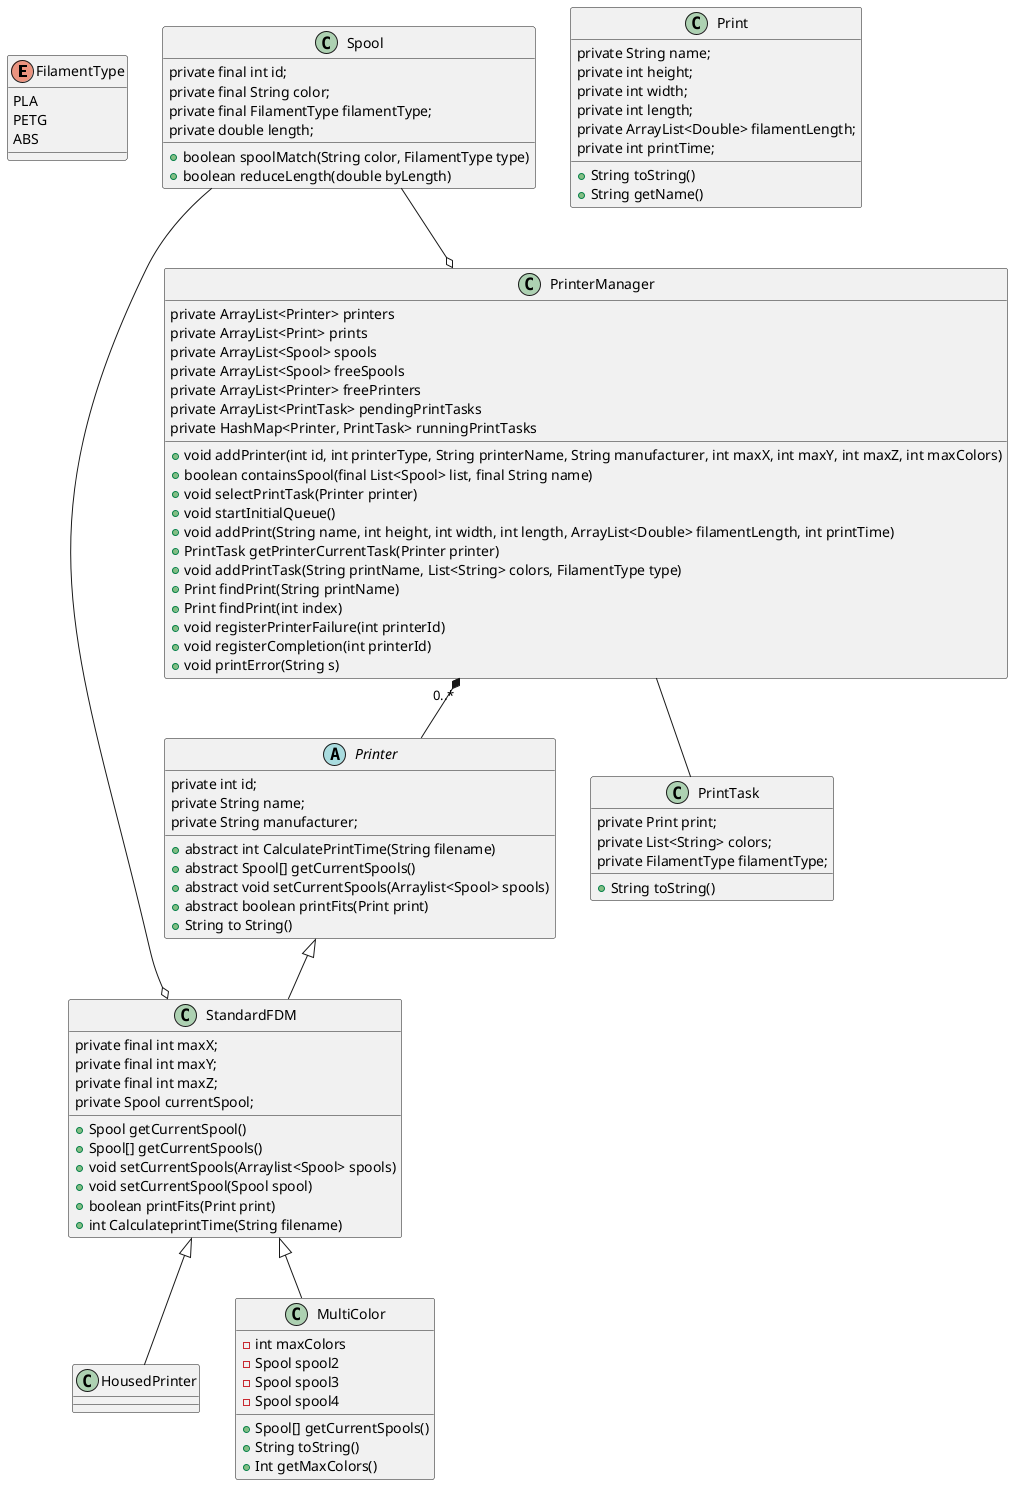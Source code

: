 @startuml

Enum FilamentType{
PLA
PETG
ABS
}

Class HousedPrinter{

}

Class MultiColor{
-int maxColors
- Spool spool2
- Spool spool3
- Spool spool4
+ Spool[] getCurrentSpools()
+ String toString()
+ Int getMaxColors()
}

Class Print{
    private String name;
    private int height;
    private int width;
    private int length;
    private ArrayList<Double> filamentLength;
    private int printTime;
    + String toString()
    + String getName()
}

abstract Class Printer{
    private int id;
    private String name;
    private String manufacturer;
    + abstract int CalculatePrintTime(String filename)
    + abstract Spool[] getCurrentSpools()
    + abstract void setCurrentSpools(Arraylist<Spool> spools)
    + abstract boolean printFits(Print print)
    + String to String()
}
Class PrintTask{
    private Print print;
    private List<String> colors;
    private FilamentType filamentType;
    + String toString()
}
Class Spool{
    private final int id;
    private final String color;
    private final FilamentType filamentType;
    private double length;
    +boolean spoolMatch(String color, FilamentType type)
    +boolean reduceLength(double byLength)

}

Class StandardFDM{
    private final int maxX;
    private final int maxY;
    private final int maxZ;
    private Spool currentSpool;
    + Spool getCurrentSpool()
    + Spool[] getCurrentSpools()
    + void setCurrentSpools(Arraylist<Spool> spools)
    + void setCurrentSpool(Spool spool)
    + boolean printFits(Print print)
    + int CalculateprintTime(String filename)

}

Class PrinterManager{
    private ArrayList<Printer> printers
    private ArrayList<Print> prints
    private ArrayList<Spool> spools
    private ArrayList<Spool> freeSpools
    private ArrayList<Printer> freePrinters
    private ArrayList<PrintTask> pendingPrintTasks
    private HashMap<Printer, PrintTask> runningPrintTasks

    +void addPrinter(int id, int printerType, String printerName, String manufacturer, int maxX, int maxY, int maxZ, int maxColors)
    + boolean containsSpool(final List<Spool> list, final String name)
    + void selectPrintTask(Printer printer)
    + void startInitialQueue()
    + void addPrint(String name, int height, int width, int length, ArrayList<Double> filamentLength, int printTime)
    + PrintTask getPrinterCurrentTask(Printer printer)
    + void addPrintTask(String printName, List<String> colors, FilamentType type)
    + Print findPrint(String printName)
    + Print findPrint(int index)
    + void registerPrinterFailure(int printerId)
    + void registerCompletion(int printerId)
    + void printError(String s)
}
Printer<|--StandardFDM
StandardFDM<|--MultiColor
StandardFDM<|--HousedPrinter
Spool--o PrinterManager
Spool--o StandardFDM
PrinterManager "0..*"*--Printer
PrinterManager -- PrintTask
@enduml